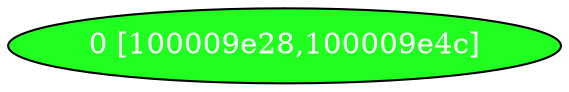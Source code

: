 diGraph tar{
	tar_0  [style=filled fillcolor="#20FF20" fontcolor="#ffffff" shape=oval label="0 [100009e28,100009e4c]"]


}